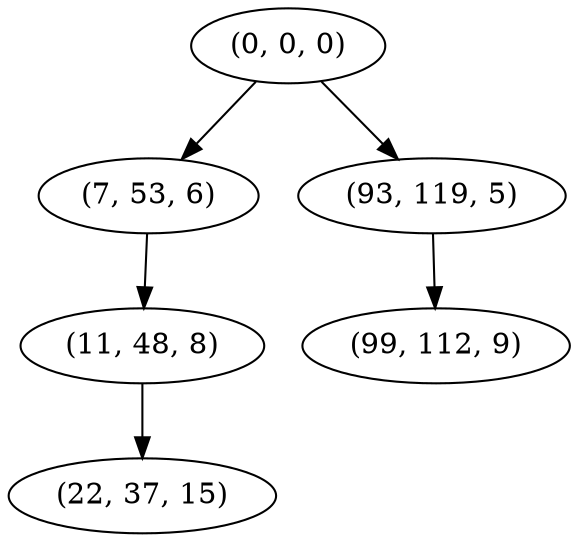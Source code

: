 digraph tree {
    "(0, 0, 0)";
    "(7, 53, 6)";
    "(11, 48, 8)";
    "(22, 37, 15)";
    "(93, 119, 5)";
    "(99, 112, 9)";
    "(0, 0, 0)" -> "(7, 53, 6)";
    "(0, 0, 0)" -> "(93, 119, 5)";
    "(7, 53, 6)" -> "(11, 48, 8)";
    "(11, 48, 8)" -> "(22, 37, 15)";
    "(93, 119, 5)" -> "(99, 112, 9)";
}
